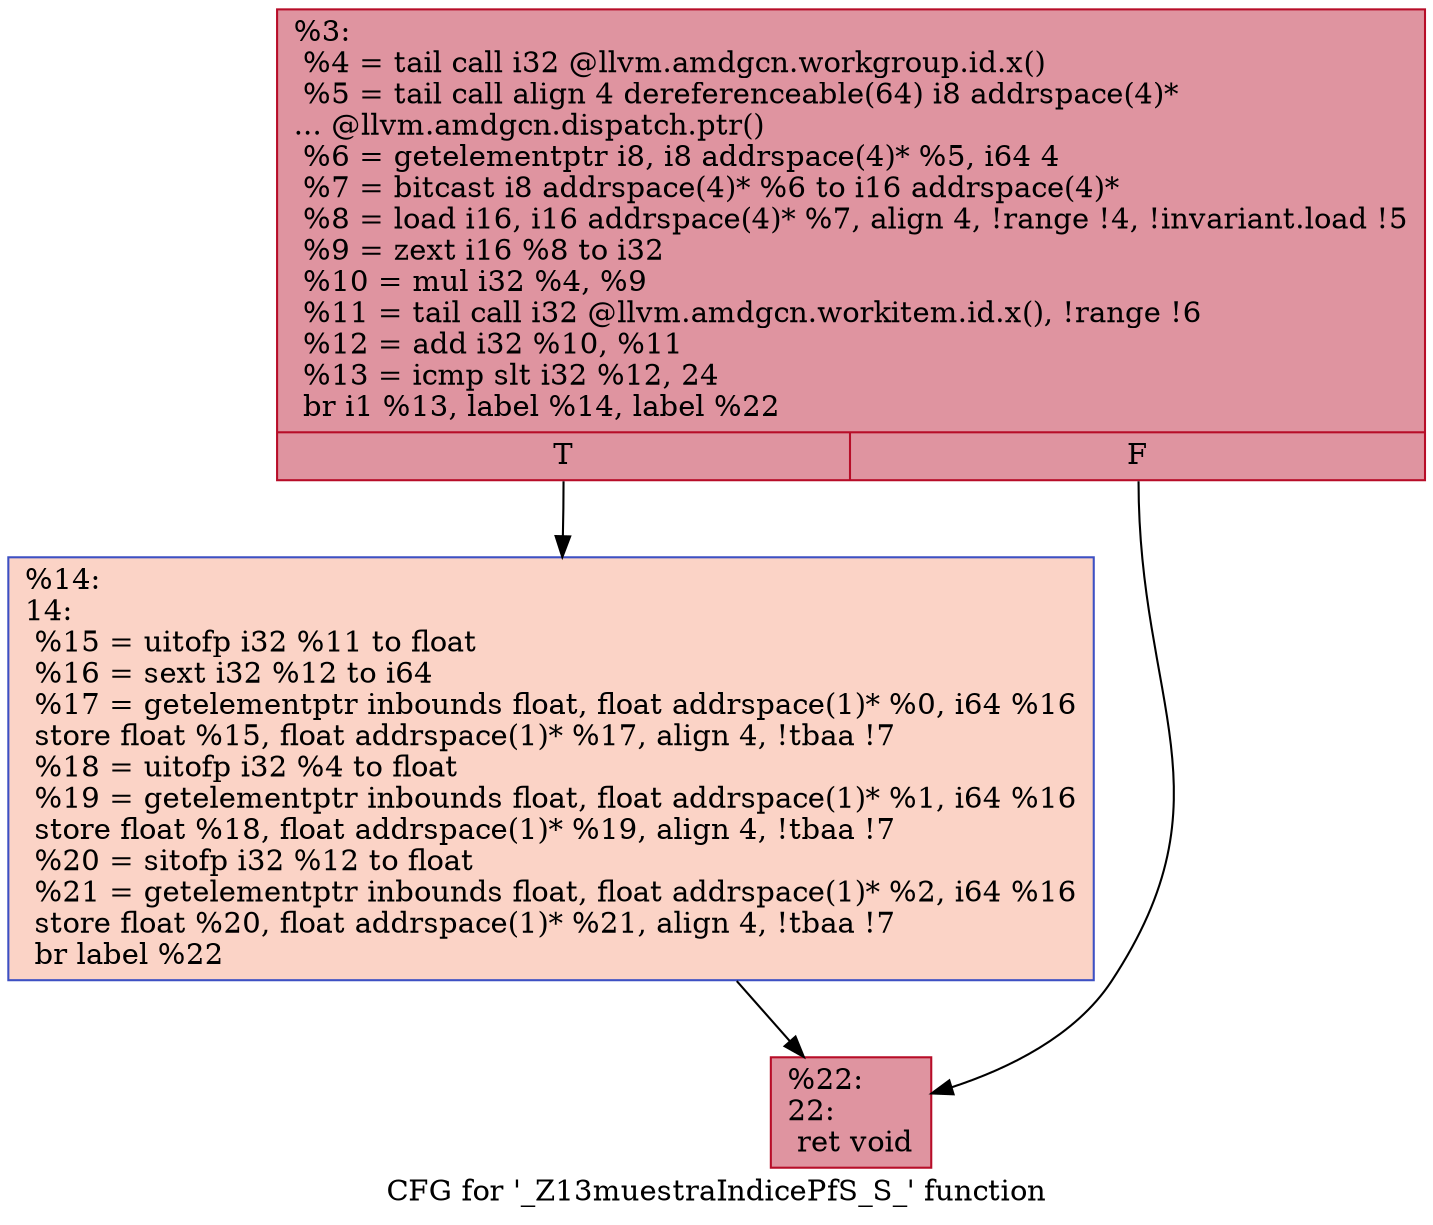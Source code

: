 digraph "CFG for '_Z13muestraIndicePfS_S_' function" {
	label="CFG for '_Z13muestraIndicePfS_S_' function";

	Node0x61c30d0 [shape=record,color="#b70d28ff", style=filled, fillcolor="#b70d2870",label="{%3:\l  %4 = tail call i32 @llvm.amdgcn.workgroup.id.x()\l  %5 = tail call align 4 dereferenceable(64) i8 addrspace(4)*\l... @llvm.amdgcn.dispatch.ptr()\l  %6 = getelementptr i8, i8 addrspace(4)* %5, i64 4\l  %7 = bitcast i8 addrspace(4)* %6 to i16 addrspace(4)*\l  %8 = load i16, i16 addrspace(4)* %7, align 4, !range !4, !invariant.load !5\l  %9 = zext i16 %8 to i32\l  %10 = mul i32 %4, %9\l  %11 = tail call i32 @llvm.amdgcn.workitem.id.x(), !range !6\l  %12 = add i32 %10, %11\l  %13 = icmp slt i32 %12, 24\l  br i1 %13, label %14, label %22\l|{<s0>T|<s1>F}}"];
	Node0x61c30d0:s0 -> Node0x61c4fa0;
	Node0x61c30d0:s1 -> Node0x61c5030;
	Node0x61c4fa0 [shape=record,color="#3d50c3ff", style=filled, fillcolor="#f59c7d70",label="{%14:\l14:                                               \l  %15 = uitofp i32 %11 to float\l  %16 = sext i32 %12 to i64\l  %17 = getelementptr inbounds float, float addrspace(1)* %0, i64 %16\l  store float %15, float addrspace(1)* %17, align 4, !tbaa !7\l  %18 = uitofp i32 %4 to float\l  %19 = getelementptr inbounds float, float addrspace(1)* %1, i64 %16\l  store float %18, float addrspace(1)* %19, align 4, !tbaa !7\l  %20 = sitofp i32 %12 to float\l  %21 = getelementptr inbounds float, float addrspace(1)* %2, i64 %16\l  store float %20, float addrspace(1)* %21, align 4, !tbaa !7\l  br label %22\l}"];
	Node0x61c4fa0 -> Node0x61c5030;
	Node0x61c5030 [shape=record,color="#b70d28ff", style=filled, fillcolor="#b70d2870",label="{%22:\l22:                                               \l  ret void\l}"];
}
